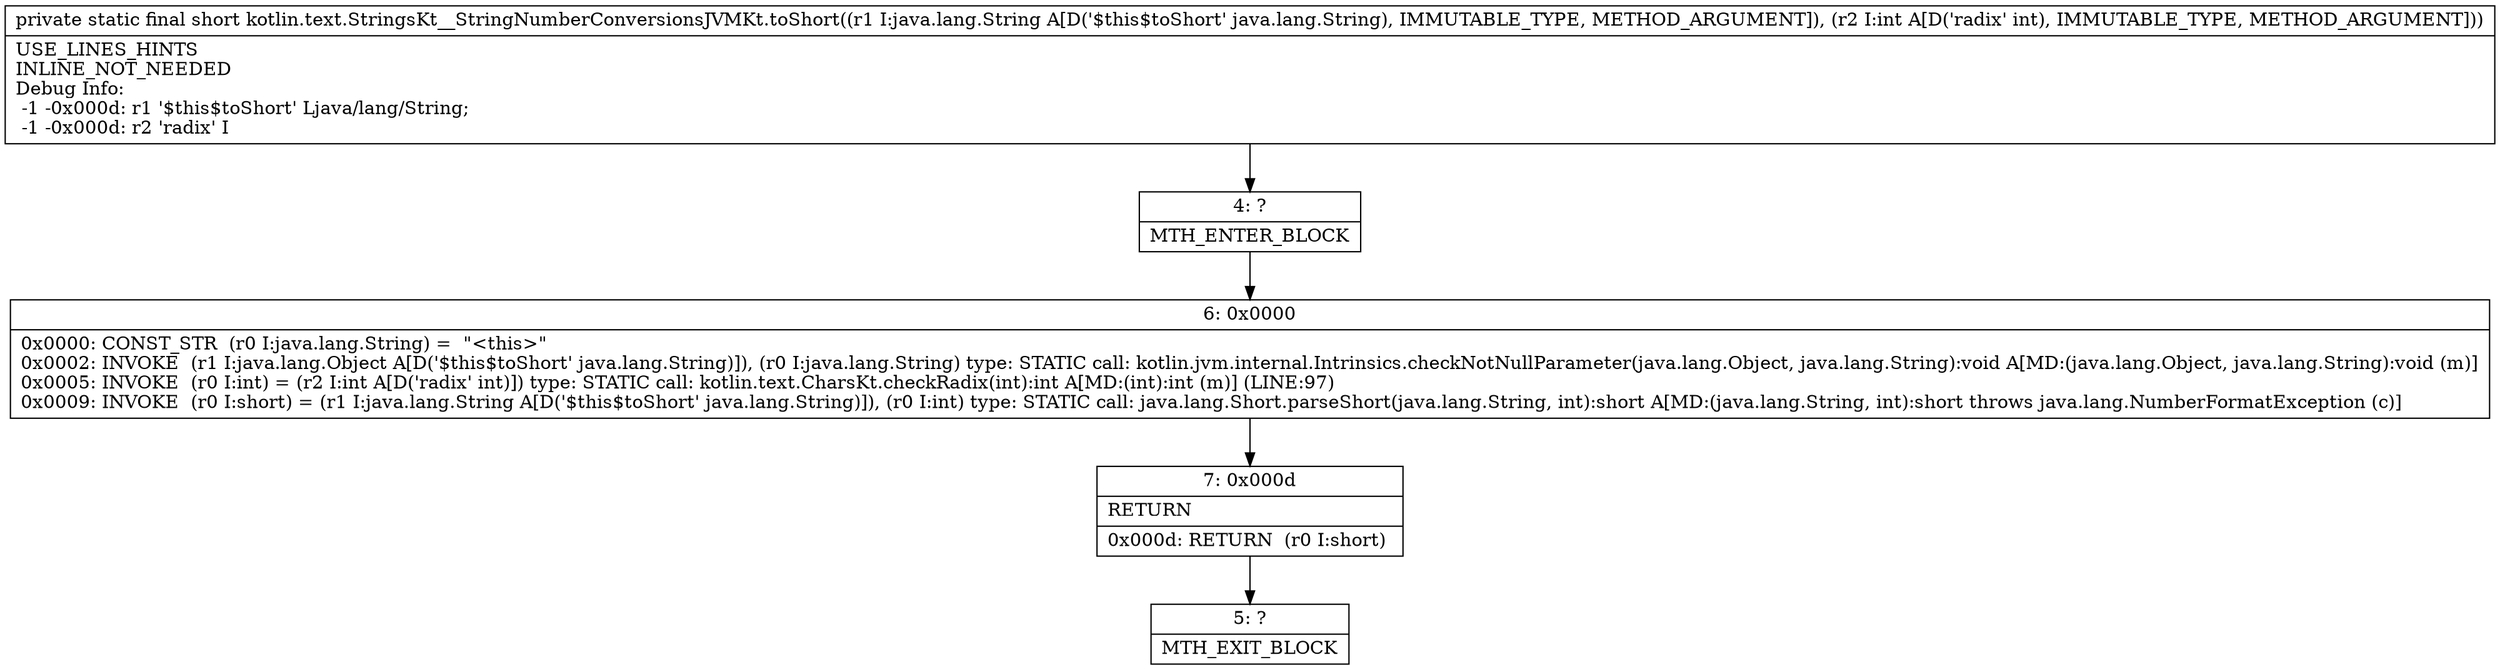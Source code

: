 digraph "CFG forkotlin.text.StringsKt__StringNumberConversionsJVMKt.toShort(Ljava\/lang\/String;I)S" {
Node_4 [shape=record,label="{4\:\ ?|MTH_ENTER_BLOCK\l}"];
Node_6 [shape=record,label="{6\:\ 0x0000|0x0000: CONST_STR  (r0 I:java.lang.String) =  \"\<this\>\" \l0x0002: INVOKE  (r1 I:java.lang.Object A[D('$this$toShort' java.lang.String)]), (r0 I:java.lang.String) type: STATIC call: kotlin.jvm.internal.Intrinsics.checkNotNullParameter(java.lang.Object, java.lang.String):void A[MD:(java.lang.Object, java.lang.String):void (m)]\l0x0005: INVOKE  (r0 I:int) = (r2 I:int A[D('radix' int)]) type: STATIC call: kotlin.text.CharsKt.checkRadix(int):int A[MD:(int):int (m)] (LINE:97)\l0x0009: INVOKE  (r0 I:short) = (r1 I:java.lang.String A[D('$this$toShort' java.lang.String)]), (r0 I:int) type: STATIC call: java.lang.Short.parseShort(java.lang.String, int):short A[MD:(java.lang.String, int):short throws java.lang.NumberFormatException (c)]\l}"];
Node_7 [shape=record,label="{7\:\ 0x000d|RETURN\l|0x000d: RETURN  (r0 I:short) \l}"];
Node_5 [shape=record,label="{5\:\ ?|MTH_EXIT_BLOCK\l}"];
MethodNode[shape=record,label="{private static final short kotlin.text.StringsKt__StringNumberConversionsJVMKt.toShort((r1 I:java.lang.String A[D('$this$toShort' java.lang.String), IMMUTABLE_TYPE, METHOD_ARGUMENT]), (r2 I:int A[D('radix' int), IMMUTABLE_TYPE, METHOD_ARGUMENT]))  | USE_LINES_HINTS\lINLINE_NOT_NEEDED\lDebug Info:\l  \-1 \-0x000d: r1 '$this$toShort' Ljava\/lang\/String;\l  \-1 \-0x000d: r2 'radix' I\l}"];
MethodNode -> Node_4;Node_4 -> Node_6;
Node_6 -> Node_7;
Node_7 -> Node_5;
}


